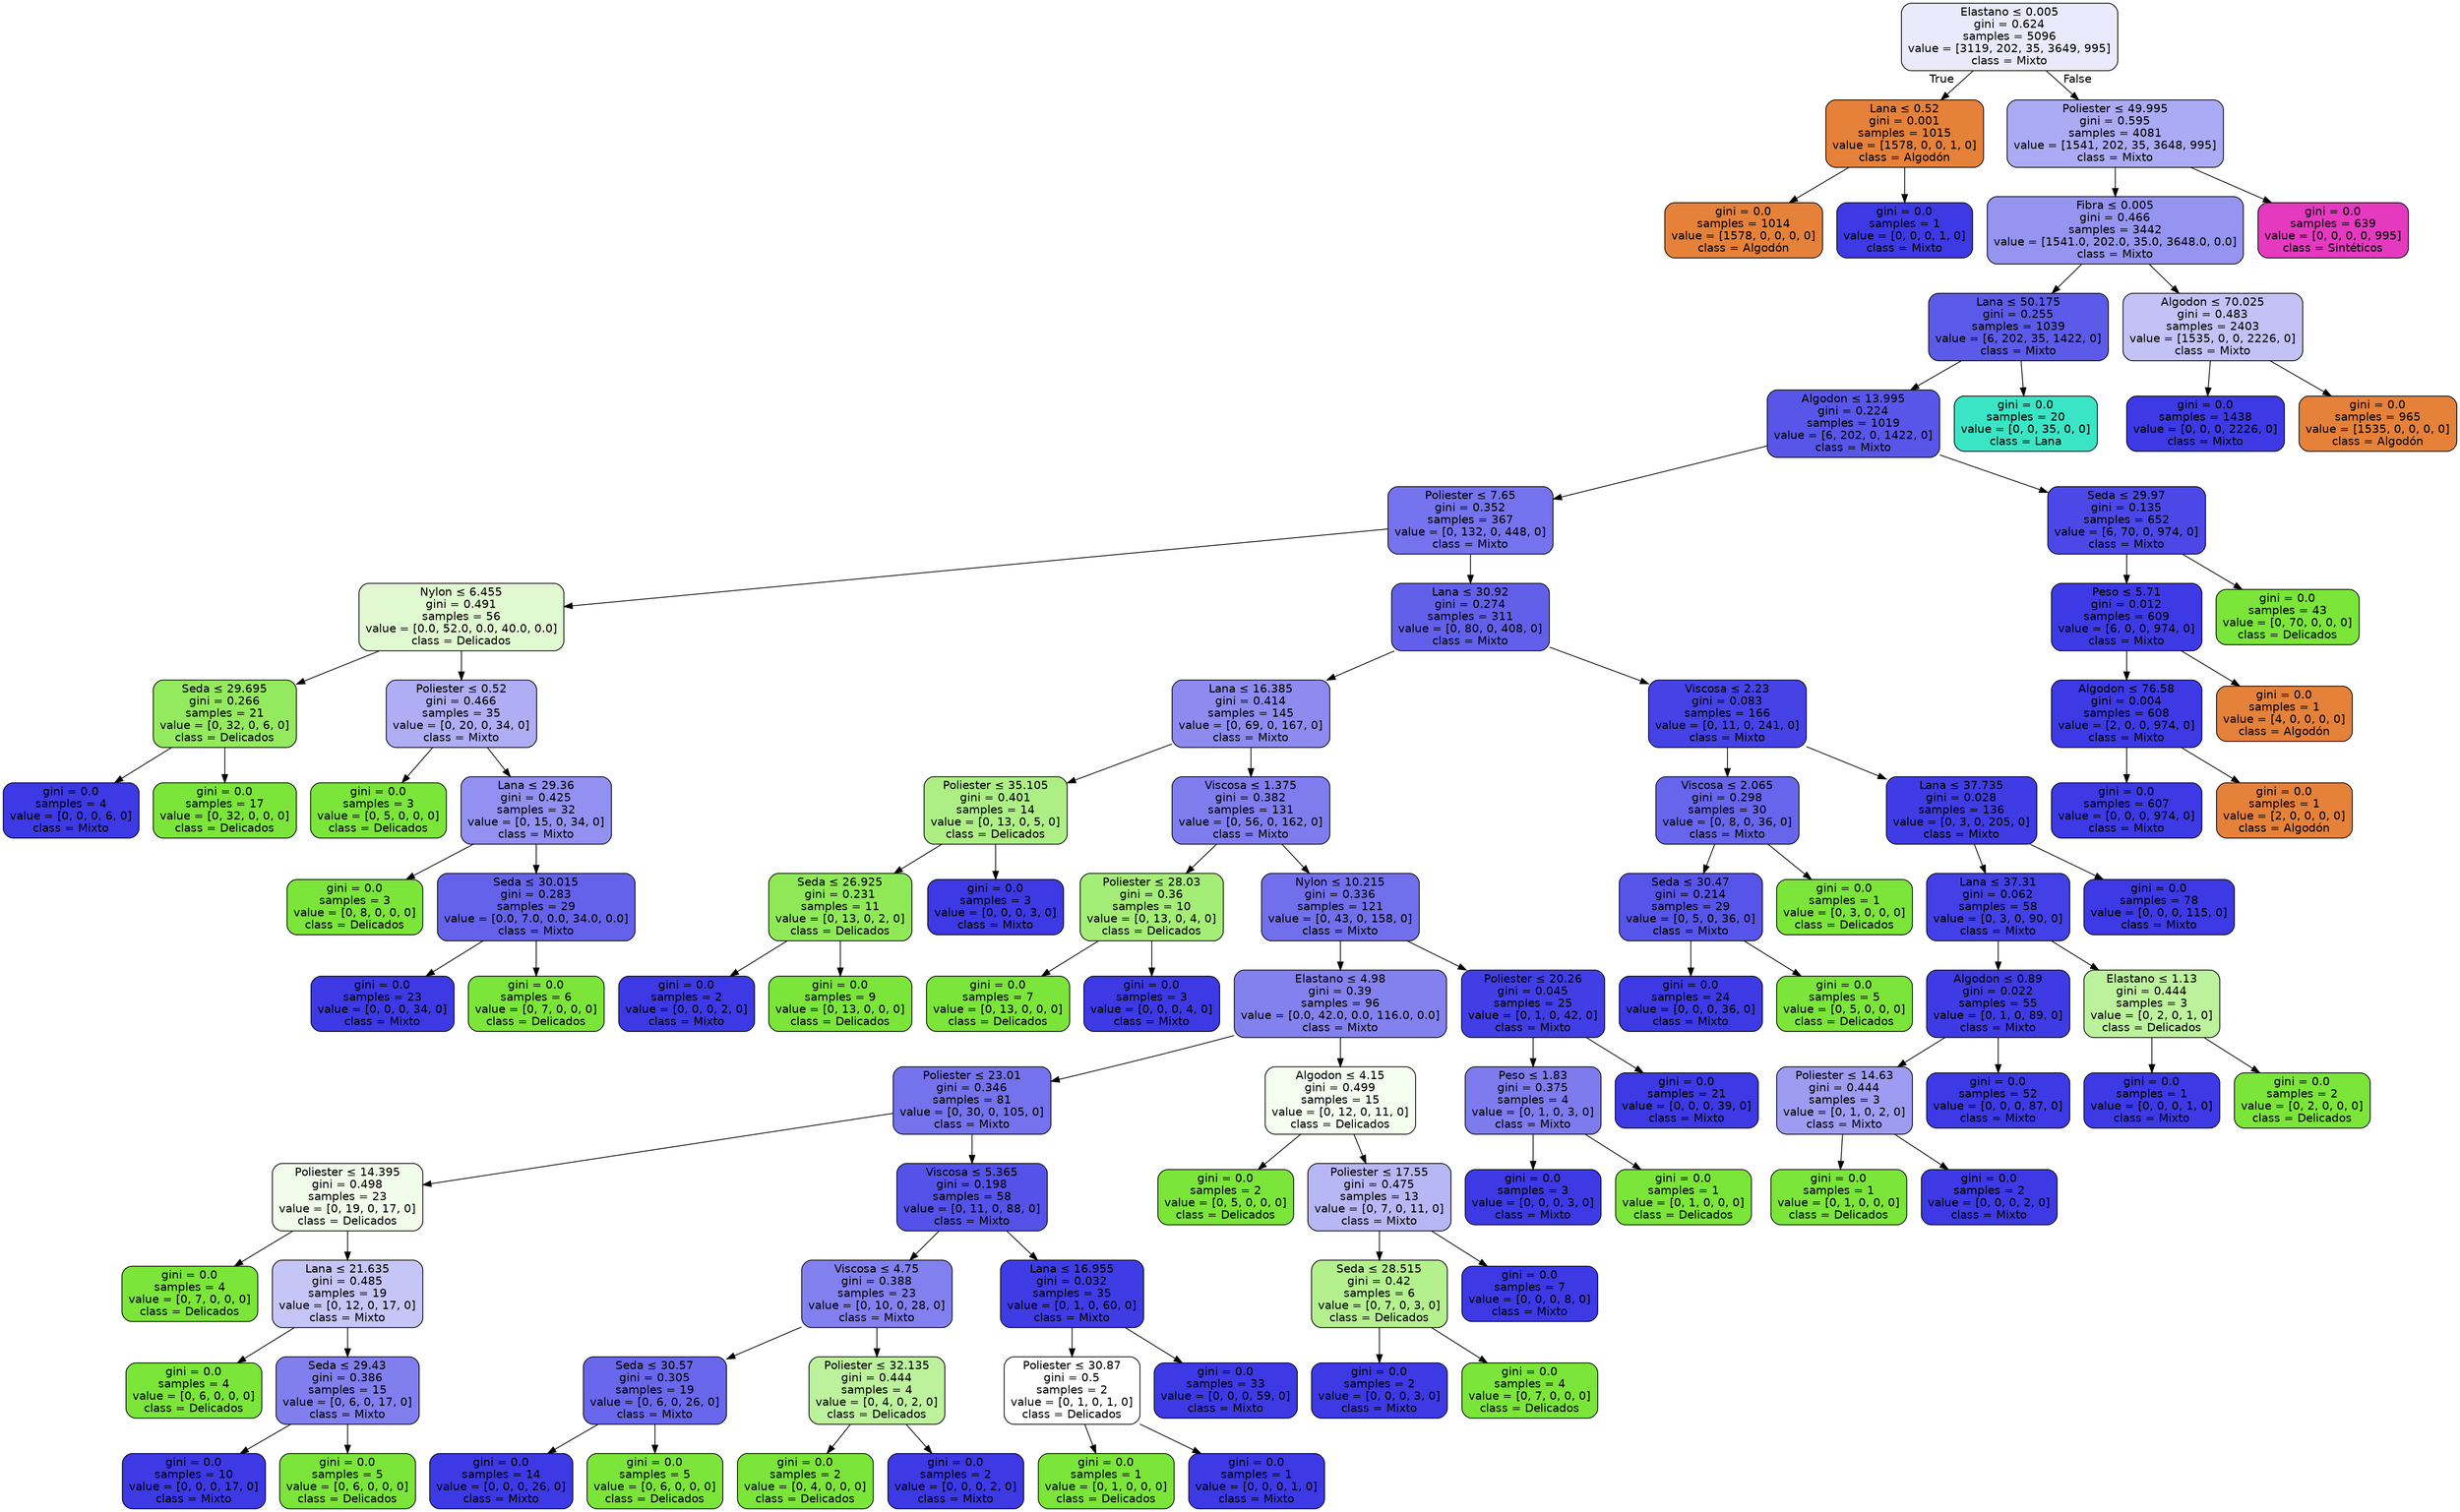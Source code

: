 digraph Tree {
node [shape=box, style="filled, rounded", color="black", fontname="helvetica"] ;
edge [fontname="helvetica"] ;
0 [label=<Elastano &le; 0.005<br/>gini = 0.624<br/>samples = 5096<br/>value = [3119, 202, 35, 3649, 995]<br/>class = Mixto>, fillcolor="#eaeafc"] ;
1 [label=<Lana &le; 0.52<br/>gini = 0.001<br/>samples = 1015<br/>value = [1578, 0, 0, 1, 0]<br/>class = Algodón>, fillcolor="#e58139"] ;
0 -> 1 [labeldistance=2.5, labelangle=45, headlabel="True"] ;
2 [label=<gini = 0.0<br/>samples = 1014<br/>value = [1578, 0, 0, 0, 0]<br/>class = Algodón>, fillcolor="#e58139"] ;
1 -> 2 ;
3 [label=<gini = 0.0<br/>samples = 1<br/>value = [0, 0, 0, 1, 0]<br/>class = Mixto>, fillcolor="#3c39e5"] ;
1 -> 3 ;
4 [label=<Poliester &le; 49.995<br/>gini = 0.595<br/>samples = 4081<br/>value = [1541, 202, 35, 3648, 995]<br/>class = Mixto>, fillcolor="#abaaf4"] ;
0 -> 4 [labeldistance=2.5, labelangle=-45, headlabel="False"] ;
5 [label=<Fibra &le; 0.005<br/>gini = 0.466<br/>samples = 3442<br/>value = [1541.0, 202.0, 35.0, 3648.0, 0.0]<br/>class = Mixto>, fillcolor="#9594f1"] ;
4 -> 5 ;
6 [label=<Lana &le; 50.175<br/>gini = 0.255<br/>samples = 1039<br/>value = [6, 202, 35, 1422, 0]<br/>class = Mixto>, fillcolor="#5c5ae9"] ;
5 -> 6 ;
7 [label=<Algodon &le; 13.995<br/>gini = 0.224<br/>samples = 1019<br/>value = [6, 202, 0, 1422, 0]<br/>class = Mixto>, fillcolor="#5856e9"] ;
6 -> 7 ;
8 [label=<Poliester &le; 7.65<br/>gini = 0.352<br/>samples = 367<br/>value = [0, 132, 0, 448, 0]<br/>class = Mixto>, fillcolor="#7573ed"] ;
7 -> 8 ;
9 [label=<Nylon &le; 6.455<br/>gini = 0.491<br/>samples = 56<br/>value = [0.0, 52.0, 0.0, 40.0, 0.0]<br/>class = Delicados>, fillcolor="#e1f9d1"] ;
8 -> 9 ;
10 [label=<Seda &le; 29.695<br/>gini = 0.266<br/>samples = 21<br/>value = [0, 32, 0, 6, 0]<br/>class = Delicados>, fillcolor="#94ea5e"] ;
9 -> 10 ;
11 [label=<gini = 0.0<br/>samples = 4<br/>value = [0, 0, 0, 6, 0]<br/>class = Mixto>, fillcolor="#3c39e5"] ;
10 -> 11 ;
12 [label=<gini = 0.0<br/>samples = 17<br/>value = [0, 32, 0, 0, 0]<br/>class = Delicados>, fillcolor="#7be539"] ;
10 -> 12 ;
13 [label=<Poliester &le; 0.52<br/>gini = 0.466<br/>samples = 35<br/>value = [0, 20, 0, 34, 0]<br/>class = Mixto>, fillcolor="#afadf4"] ;
9 -> 13 ;
14 [label=<gini = 0.0<br/>samples = 3<br/>value = [0, 5, 0, 0, 0]<br/>class = Delicados>, fillcolor="#7be539"] ;
13 -> 14 ;
15 [label=<Lana &le; 29.36<br/>gini = 0.425<br/>samples = 32<br/>value = [0, 15, 0, 34, 0]<br/>class = Mixto>, fillcolor="#9290f0"] ;
13 -> 15 ;
16 [label=<gini = 0.0<br/>samples = 3<br/>value = [0, 8, 0, 0, 0]<br/>class = Delicados>, fillcolor="#7be539"] ;
15 -> 16 ;
17 [label=<Seda &le; 30.015<br/>gini = 0.283<br/>samples = 29<br/>value = [0.0, 7.0, 0.0, 34.0, 0.0]<br/>class = Mixto>, fillcolor="#6462ea"] ;
15 -> 17 ;
18 [label=<gini = 0.0<br/>samples = 23<br/>value = [0, 0, 0, 34, 0]<br/>class = Mixto>, fillcolor="#3c39e5"] ;
17 -> 18 ;
19 [label=<gini = 0.0<br/>samples = 6<br/>value = [0, 7, 0, 0, 0]<br/>class = Delicados>, fillcolor="#7be539"] ;
17 -> 19 ;
20 [label=<Lana &le; 30.92<br/>gini = 0.274<br/>samples = 311<br/>value = [0, 80, 0, 408, 0]<br/>class = Mixto>, fillcolor="#6260ea"] ;
8 -> 20 ;
21 [label=<Lana &le; 16.385<br/>gini = 0.414<br/>samples = 145<br/>value = [0, 69, 0, 167, 0]<br/>class = Mixto>, fillcolor="#8d8bf0"] ;
20 -> 21 ;
22 [label=<Poliester &le; 35.105<br/>gini = 0.401<br/>samples = 14<br/>value = [0, 13, 0, 5, 0]<br/>class = Delicados>, fillcolor="#aeef85"] ;
21 -> 22 ;
23 [label=<Seda &le; 26.925<br/>gini = 0.231<br/>samples = 11<br/>value = [0, 13, 0, 2, 0]<br/>class = Delicados>, fillcolor="#8fe957"] ;
22 -> 23 ;
24 [label=<gini = 0.0<br/>samples = 2<br/>value = [0, 0, 0, 2, 0]<br/>class = Mixto>, fillcolor="#3c39e5"] ;
23 -> 24 ;
25 [label=<gini = 0.0<br/>samples = 9<br/>value = [0, 13, 0, 0, 0]<br/>class = Delicados>, fillcolor="#7be539"] ;
23 -> 25 ;
26 [label=<gini = 0.0<br/>samples = 3<br/>value = [0, 0, 0, 3, 0]<br/>class = Mixto>, fillcolor="#3c39e5"] ;
22 -> 26 ;
27 [label=<Viscosa &le; 1.375<br/>gini = 0.382<br/>samples = 131<br/>value = [0, 56, 0, 162, 0]<br/>class = Mixto>, fillcolor="#7f7dee"] ;
21 -> 27 ;
28 [label=<Poliester &le; 28.03<br/>gini = 0.36<br/>samples = 10<br/>value = [0, 13, 0, 4, 0]<br/>class = Delicados>, fillcolor="#a4ed76"] ;
27 -> 28 ;
29 [label=<gini = 0.0<br/>samples = 7<br/>value = [0, 13, 0, 0, 0]<br/>class = Delicados>, fillcolor="#7be539"] ;
28 -> 29 ;
30 [label=<gini = 0.0<br/>samples = 3<br/>value = [0, 0, 0, 4, 0]<br/>class = Mixto>, fillcolor="#3c39e5"] ;
28 -> 30 ;
31 [label=<Nylon &le; 10.215<br/>gini = 0.336<br/>samples = 121<br/>value = [0, 43, 0, 158, 0]<br/>class = Mixto>, fillcolor="#716fec"] ;
27 -> 31 ;
32 [label=<Elastano &le; 4.98<br/>gini = 0.39<br/>samples = 96<br/>value = [0.0, 42.0, 0.0, 116.0, 0.0]<br/>class = Mixto>, fillcolor="#8381ee"] ;
31 -> 32 ;
33 [label=<Poliester &le; 23.01<br/>gini = 0.346<br/>samples = 81<br/>value = [0, 30, 0, 105, 0]<br/>class = Mixto>, fillcolor="#7472ec"] ;
32 -> 33 ;
34 [label=<Poliester &le; 14.395<br/>gini = 0.498<br/>samples = 23<br/>value = [0, 19, 0, 17, 0]<br/>class = Delicados>, fillcolor="#f1fcea"] ;
33 -> 34 ;
35 [label=<gini = 0.0<br/>samples = 4<br/>value = [0, 7, 0, 0, 0]<br/>class = Delicados>, fillcolor="#7be539"] ;
34 -> 35 ;
36 [label=<Lana &le; 21.635<br/>gini = 0.485<br/>samples = 19<br/>value = [0, 12, 0, 17, 0]<br/>class = Mixto>, fillcolor="#c6c5f7"] ;
34 -> 36 ;
37 [label=<gini = 0.0<br/>samples = 4<br/>value = [0, 6, 0, 0, 0]<br/>class = Delicados>, fillcolor="#7be539"] ;
36 -> 37 ;
38 [label=<Seda &le; 29.43<br/>gini = 0.386<br/>samples = 15<br/>value = [0, 6, 0, 17, 0]<br/>class = Mixto>, fillcolor="#817fee"] ;
36 -> 38 ;
39 [label=<gini = 0.0<br/>samples = 10<br/>value = [0, 0, 0, 17, 0]<br/>class = Mixto>, fillcolor="#3c39e5"] ;
38 -> 39 ;
40 [label=<gini = 0.0<br/>samples = 5<br/>value = [0, 6, 0, 0, 0]<br/>class = Delicados>, fillcolor="#7be539"] ;
38 -> 40 ;
41 [label=<Viscosa &le; 5.365<br/>gini = 0.198<br/>samples = 58<br/>value = [0, 11, 0, 88, 0]<br/>class = Mixto>, fillcolor="#5452e8"] ;
33 -> 41 ;
42 [label=<Viscosa &le; 4.75<br/>gini = 0.388<br/>samples = 23<br/>value = [0, 10, 0, 28, 0]<br/>class = Mixto>, fillcolor="#8280ee"] ;
41 -> 42 ;
43 [label=<Seda &le; 30.57<br/>gini = 0.305<br/>samples = 19<br/>value = [0, 6, 0, 26, 0]<br/>class = Mixto>, fillcolor="#6967eb"] ;
42 -> 43 ;
44 [label=<gini = 0.0<br/>samples = 14<br/>value = [0, 0, 0, 26, 0]<br/>class = Mixto>, fillcolor="#3c39e5"] ;
43 -> 44 ;
45 [label=<gini = 0.0<br/>samples = 5<br/>value = [0, 6, 0, 0, 0]<br/>class = Delicados>, fillcolor="#7be539"] ;
43 -> 45 ;
46 [label=<Poliester &le; 32.135<br/>gini = 0.444<br/>samples = 4<br/>value = [0, 4, 0, 2, 0]<br/>class = Delicados>, fillcolor="#bdf29c"] ;
42 -> 46 ;
47 [label=<gini = 0.0<br/>samples = 2<br/>value = [0, 4, 0, 0, 0]<br/>class = Delicados>, fillcolor="#7be539"] ;
46 -> 47 ;
48 [label=<gini = 0.0<br/>samples = 2<br/>value = [0, 0, 0, 2, 0]<br/>class = Mixto>, fillcolor="#3c39e5"] ;
46 -> 48 ;
49 [label=<Lana &le; 16.955<br/>gini = 0.032<br/>samples = 35<br/>value = [0, 1, 0, 60, 0]<br/>class = Mixto>, fillcolor="#3f3ce5"] ;
41 -> 49 ;
50 [label=<Poliester &le; 30.87<br/>gini = 0.5<br/>samples = 2<br/>value = [0, 1, 0, 1, 0]<br/>class = Delicados>, fillcolor="#ffffff"] ;
49 -> 50 ;
51 [label=<gini = 0.0<br/>samples = 1<br/>value = [0, 1, 0, 0, 0]<br/>class = Delicados>, fillcolor="#7be539"] ;
50 -> 51 ;
52 [label=<gini = 0.0<br/>samples = 1<br/>value = [0, 0, 0, 1, 0]<br/>class = Mixto>, fillcolor="#3c39e5"] ;
50 -> 52 ;
53 [label=<gini = 0.0<br/>samples = 33<br/>value = [0, 0, 0, 59, 0]<br/>class = Mixto>, fillcolor="#3c39e5"] ;
49 -> 53 ;
54 [label=<Algodon &le; 4.15<br/>gini = 0.499<br/>samples = 15<br/>value = [0, 12, 0, 11, 0]<br/>class = Delicados>, fillcolor="#f4fdef"] ;
32 -> 54 ;
55 [label=<gini = 0.0<br/>samples = 2<br/>value = [0, 5, 0, 0, 0]<br/>class = Delicados>, fillcolor="#7be539"] ;
54 -> 55 ;
56 [label=<Poliester &le; 17.55<br/>gini = 0.475<br/>samples = 13<br/>value = [0, 7, 0, 11, 0]<br/>class = Mixto>, fillcolor="#b8b7f6"] ;
54 -> 56 ;
57 [label=<Seda &le; 28.515<br/>gini = 0.42<br/>samples = 6<br/>value = [0, 7, 0, 3, 0]<br/>class = Delicados>, fillcolor="#b4f08e"] ;
56 -> 57 ;
58 [label=<gini = 0.0<br/>samples = 2<br/>value = [0, 0, 0, 3, 0]<br/>class = Mixto>, fillcolor="#3c39e5"] ;
57 -> 58 ;
59 [label=<gini = 0.0<br/>samples = 4<br/>value = [0, 7, 0, 0, 0]<br/>class = Delicados>, fillcolor="#7be539"] ;
57 -> 59 ;
60 [label=<gini = 0.0<br/>samples = 7<br/>value = [0, 0, 0, 8, 0]<br/>class = Mixto>, fillcolor="#3c39e5"] ;
56 -> 60 ;
61 [label=<Poliester &le; 20.26<br/>gini = 0.045<br/>samples = 25<br/>value = [0, 1, 0, 42, 0]<br/>class = Mixto>, fillcolor="#413ee6"] ;
31 -> 61 ;
62 [label=<Peso &le; 1.83<br/>gini = 0.375<br/>samples = 4<br/>value = [0, 1, 0, 3, 0]<br/>class = Mixto>, fillcolor="#7d7bee"] ;
61 -> 62 ;
63 [label=<gini = 0.0<br/>samples = 3<br/>value = [0, 0, 0, 3, 0]<br/>class = Mixto>, fillcolor="#3c39e5"] ;
62 -> 63 ;
64 [label=<gini = 0.0<br/>samples = 1<br/>value = [0, 1, 0, 0, 0]<br/>class = Delicados>, fillcolor="#7be539"] ;
62 -> 64 ;
65 [label=<gini = 0.0<br/>samples = 21<br/>value = [0, 0, 0, 39, 0]<br/>class = Mixto>, fillcolor="#3c39e5"] ;
61 -> 65 ;
66 [label=<Viscosa &le; 2.23<br/>gini = 0.083<br/>samples = 166<br/>value = [0, 11, 0, 241, 0]<br/>class = Mixto>, fillcolor="#4542e6"] ;
20 -> 66 ;
67 [label=<Viscosa &le; 2.065<br/>gini = 0.298<br/>samples = 30<br/>value = [0, 8, 0, 36, 0]<br/>class = Mixto>, fillcolor="#6765eb"] ;
66 -> 67 ;
68 [label=<Seda &le; 30.47<br/>gini = 0.214<br/>samples = 29<br/>value = [0, 5, 0, 36, 0]<br/>class = Mixto>, fillcolor="#5754e9"] ;
67 -> 68 ;
69 [label=<gini = 0.0<br/>samples = 24<br/>value = [0, 0, 0, 36, 0]<br/>class = Mixto>, fillcolor="#3c39e5"] ;
68 -> 69 ;
70 [label=<gini = 0.0<br/>samples = 5<br/>value = [0, 5, 0, 0, 0]<br/>class = Delicados>, fillcolor="#7be539"] ;
68 -> 70 ;
71 [label=<gini = 0.0<br/>samples = 1<br/>value = [0, 3, 0, 0, 0]<br/>class = Delicados>, fillcolor="#7be539"] ;
67 -> 71 ;
72 [label=<Lana &le; 37.735<br/>gini = 0.028<br/>samples = 136<br/>value = [0, 3, 0, 205, 0]<br/>class = Mixto>, fillcolor="#3f3ce5"] ;
66 -> 72 ;
73 [label=<Lana &le; 37.31<br/>gini = 0.062<br/>samples = 58<br/>value = [0, 3, 0, 90, 0]<br/>class = Mixto>, fillcolor="#4240e6"] ;
72 -> 73 ;
74 [label=<Algodon &le; 0.89<br/>gini = 0.022<br/>samples = 55<br/>value = [0, 1, 0, 89, 0]<br/>class = Mixto>, fillcolor="#3e3be5"] ;
73 -> 74 ;
75 [label=<Poliester &le; 14.63<br/>gini = 0.444<br/>samples = 3<br/>value = [0, 1, 0, 2, 0]<br/>class = Mixto>, fillcolor="#9e9cf2"] ;
74 -> 75 ;
76 [label=<gini = 0.0<br/>samples = 1<br/>value = [0, 1, 0, 0, 0]<br/>class = Delicados>, fillcolor="#7be539"] ;
75 -> 76 ;
77 [label=<gini = 0.0<br/>samples = 2<br/>value = [0, 0, 0, 2, 0]<br/>class = Mixto>, fillcolor="#3c39e5"] ;
75 -> 77 ;
78 [label=<gini = 0.0<br/>samples = 52<br/>value = [0, 0, 0, 87, 0]<br/>class = Mixto>, fillcolor="#3c39e5"] ;
74 -> 78 ;
79 [label=<Elastano &le; 1.13<br/>gini = 0.444<br/>samples = 3<br/>value = [0, 2, 0, 1, 0]<br/>class = Delicados>, fillcolor="#bdf29c"] ;
73 -> 79 ;
80 [label=<gini = 0.0<br/>samples = 1<br/>value = [0, 0, 0, 1, 0]<br/>class = Mixto>, fillcolor="#3c39e5"] ;
79 -> 80 ;
81 [label=<gini = 0.0<br/>samples = 2<br/>value = [0, 2, 0, 0, 0]<br/>class = Delicados>, fillcolor="#7be539"] ;
79 -> 81 ;
82 [label=<gini = 0.0<br/>samples = 78<br/>value = [0, 0, 0, 115, 0]<br/>class = Mixto>, fillcolor="#3c39e5"] ;
72 -> 82 ;
83 [label=<Seda &le; 29.97<br/>gini = 0.135<br/>samples = 652<br/>value = [6, 70, 0, 974, 0]<br/>class = Mixto>, fillcolor="#4b48e7"] ;
7 -> 83 ;
84 [label=<Peso &le; 5.71<br/>gini = 0.012<br/>samples = 609<br/>value = [6, 0, 0, 974, 0]<br/>class = Mixto>, fillcolor="#3d3ae5"] ;
83 -> 84 ;
85 [label=<Algodon &le; 76.58<br/>gini = 0.004<br/>samples = 608<br/>value = [2, 0, 0, 974, 0]<br/>class = Mixto>, fillcolor="#3c39e5"] ;
84 -> 85 ;
86 [label=<gini = 0.0<br/>samples = 607<br/>value = [0, 0, 0, 974, 0]<br/>class = Mixto>, fillcolor="#3c39e5"] ;
85 -> 86 ;
87 [label=<gini = 0.0<br/>samples = 1<br/>value = [2, 0, 0, 0, 0]<br/>class = Algodón>, fillcolor="#e58139"] ;
85 -> 87 ;
88 [label=<gini = 0.0<br/>samples = 1<br/>value = [4, 0, 0, 0, 0]<br/>class = Algodón>, fillcolor="#e58139"] ;
84 -> 88 ;
89 [label=<gini = 0.0<br/>samples = 43<br/>value = [0, 70, 0, 0, 0]<br/>class = Delicados>, fillcolor="#7be539"] ;
83 -> 89 ;
90 [label=<gini = 0.0<br/>samples = 20<br/>value = [0, 0, 35, 0, 0]<br/>class = Lana>, fillcolor="#39e5c5"] ;
6 -> 90 ;
91 [label=<Algodon &le; 70.025<br/>gini = 0.483<br/>samples = 2403<br/>value = [1535, 0, 0, 2226, 0]<br/>class = Mixto>, fillcolor="#c2c2f7"] ;
5 -> 91 ;
92 [label=<gini = 0.0<br/>samples = 1438<br/>value = [0, 0, 0, 2226, 0]<br/>class = Mixto>, fillcolor="#3c39e5"] ;
91 -> 92 ;
93 [label=<gini = 0.0<br/>samples = 965<br/>value = [1535, 0, 0, 0, 0]<br/>class = Algodón>, fillcolor="#e58139"] ;
91 -> 93 ;
94 [label=<gini = 0.0<br/>samples = 639<br/>value = [0, 0, 0, 0, 995]<br/>class = Sintéticos>, fillcolor="#e539c0"] ;
4 -> 94 ;
}